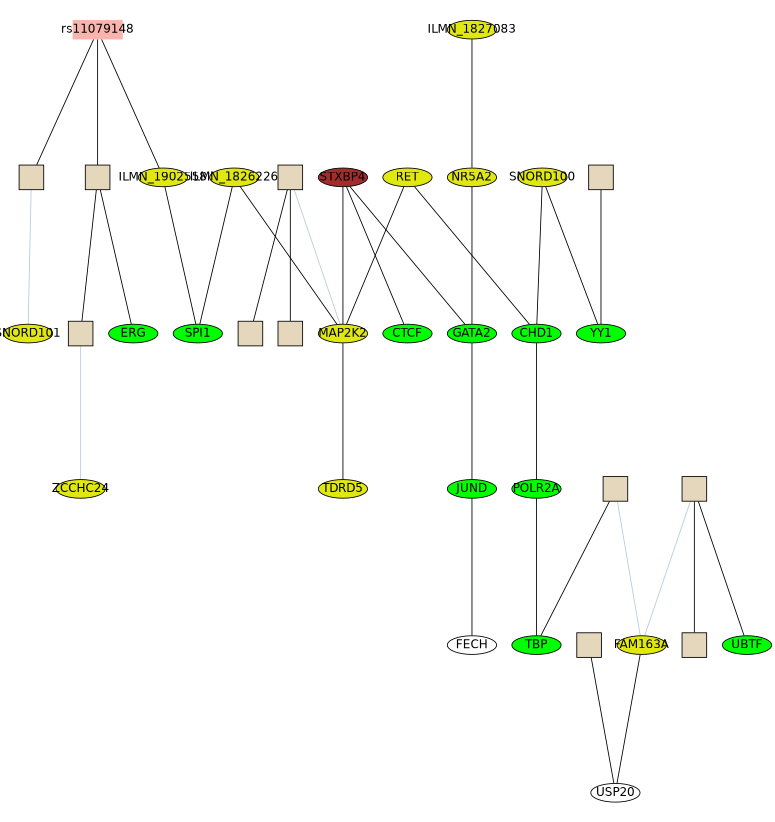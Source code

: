 graph foo {
	graph [overlap=false, root=rs11079148, outputorder=edgesfirst, bgcolor=transparent, fontcolor=black, ratio=fill, splines=TRUE, rank=same, size="5.16666666666667,5.47916666666667", rankdir=TB];
	node [label="\N", fixedsize=TRUE, fontsize=14, style=filled, fontname=helvetica, shape=circle, fillcolor=transparent, color=black, fontcolor=black, height="0.5", width="0.75"];
	edge [headport=center, color=black, dir=none, weight="1.0", fontcolor=black, arrowhead=none, arrowtail=none, fontsize=14, labelfontsize=11, arrowsize=1, style=solid, minlen=1];
	graph [bb="0 0 905 961"];
	rs11079148 [label=rs11079148, shape=box, fillcolor="#fab4ad", color="#fab4ad", height="0.3", width="0.8"];
	cg13328496 [label="", shape=box, fillcolor="#e4d7bc", height="0.4", width="0.4"];
	cg09113483 [label="", shape=box, fillcolor="#e4d7bc", height="0.4", width="0.4"];
	cg07747220 [label="", shape=box, fillcolor="#e4d7bc", height="0.4", width="0.4"];
	cg02063817 [label="", shape=box, fillcolor="#e4d7bc", height="0.4", width="0.4"];
	cg05756918 [label="", shape=box, fillcolor="#e4d7bc", height="0.4", width="0.4"];
	cg00924459 [label="", shape=box, fillcolor="#e4d7bc", height="0.4", width="0.4"];
	cg17520027 [label="", shape=box, fillcolor="#e4d7bc", height="0.4", width="0.4"];
	cg02634341 [label="", shape=box, fillcolor="#e4d7bc", height="0.4", width="0.4"];
	cg00595243 [label="", shape=box, fillcolor="#e4d7bc", height="0.4", width="0.4"];
	cg00501904 [label="", shape=box, fillcolor="#e4d7bc", height="0.4", width="0.4"];
	cg13725599 [label="", shape=box, fillcolor="#e4d7bc", height="0.4", width="0.4"];
	ILMN_1826226 [label=ILMN_1826226, shape=ellipse, fillcolor="#e0e810", height="0.3", width="0.8"];
	ILMN_1902558 [label=ILMN_1902558, shape=ellipse, fillcolor="#e0e810", height="0.3", width="0.8"];
	ILMN_1827083 [label=ILMN_1827083, shape=ellipse, fillcolor="#e0e810", height="0.3", width="0.8"];
	STXBP4 [label=STXBP4, shape=ellipse, fillcolor="#a32c2c", height="0.3", width="0.8"];
	SNORD100 [label=SNORD100, shape=ellipse, fillcolor="#e0e810", height="0.3", width="0.8"];
	NR5A2 [label=NR5A2, shape=ellipse, fillcolor="#e0e810", height="0.3", width="0.8"];
	FAM163A [label=FAM163A, shape=ellipse, fillcolor="#e0e810", height="0.3", width="0.8"];
	RET [label=RET, shape=ellipse, fillcolor="#e0e810", height="0.3", width="0.8"];
	MAP2K2 [label=MAP2K2, shape=ellipse, fillcolor="#e0e810", height="0.3", width="0.8"];
	ZCCHC24 [label=ZCCHC24, shape=ellipse, fillcolor="#e0e810", height="0.3", width="0.8"];
	SNORD101 [label=SNORD101, shape=ellipse, fillcolor="#e0e810", height="0.3", width="0.8"];
	TDRD5 [label=TDRD5, shape=ellipse, fillcolor="#e0e810", height="0.3", width="0.8"];
	CTCF [label=CTCF, shape=ellipse, fillcolor=green, height="0.3", width="0.8"];
	SPI1 [label=SPI1, shape=ellipse, fillcolor=green, height="0.3", width="0.8"];
	GATA2 [label=GATA2, shape=ellipse, fillcolor=green, height="0.3", width="0.8"];
	ERG [label=ERG, shape=ellipse, fillcolor=green, height="0.3", width="0.8"];
	CHD1 [label=CHD1, shape=ellipse, fillcolor=green, height="0.3", width="0.8"];
	POLR2A [label=POLR2A, shape=ellipse, fillcolor=green, height="0.3", width="0.8"];
	YY1 [label=YY1, shape=ellipse, fillcolor=green, height="0.3", width="0.8"];
	JUND [label=JUND, shape=ellipse, fillcolor=green, height="0.3", width="0.8"];
	TBP [label=TBP, shape=ellipse, fillcolor=green, height="0.3", width="0.8"];
	UBTF [label=UBTF, shape=ellipse, fillcolor=green, height="0.3", width="0.8"];
	FECH [label=FECH, shape=ellipse, fillcolor="#ffffff", height="0.3", width="0.8"];
	USP20 [label=USP20, shape=ellipse, fillcolor="#ffffff", height="0.3", width="0.8"];
	rs11079148 -- cg02063817:center [weight=1];
	rs11079148 -- cg17520027:center [weight=1];
	rs11079148 -- ILMN_1902558:center [weight=1];
	cg13328496 -- cg09113483:center [weight=1];
	cg13328496 -- FAM163A:center [color="#b3cde2", weight=1];
	cg13328496 -- UBTF:center [weight=1];
	cg07747220 -- cg05756918:center [weight=1];
	cg07747220 -- cg00595243:center [weight=1];
	cg07747220 -- MAP2K2:center [color="#b3cde2", weight=1];
	cg02063817 -- SNORD101:center [color="#b3cde2", weight=1];
	cg00924459 -- FAM163A:center [color="#b3cde2", weight=1];
	cg00924459 -- TBP:center [weight=1];
	cg17520027 -- cg00501904:center [weight=1];
	cg17520027 -- ERG:center [weight=1];
	cg02634341 -- YY1:center [weight=1];
	cg00501904 -- ZCCHC24:center [color="#b3cde2", weight=1];
	cg13725599 -- USP20:center [weight=1];
	ILMN_1826226 -- MAP2K2:center [weight=1];
	ILMN_1826226 -- SPI1:center [weight=1];
	ILMN_1902558 -- SPI1:center [weight=1];
	ILMN_1827083 -- NR5A2:center [weight=1];
	STXBP4 -- MAP2K2:center [weight=1];
	STXBP4 -- CTCF:center [weight=1];
	STXBP4 -- GATA2:center [weight=1];
	SNORD100 -- CHD1:center [weight=1];
	SNORD100 -- YY1:center [weight=1];
	NR5A2 -- GATA2:center [weight=1];
	FAM163A -- USP20:center [weight=1];
	RET -- MAP2K2:center [weight=1];
	RET -- CHD1:center [weight=1];
	MAP2K2 -- TDRD5:center [weight=1];
	GATA2 -- JUND:center [weight=1];
	CHD1 -- POLR2A:center [weight=1];
	POLR2A -- TBP:center [weight=1];
	JUND -- FECH:center [weight=1];
}
